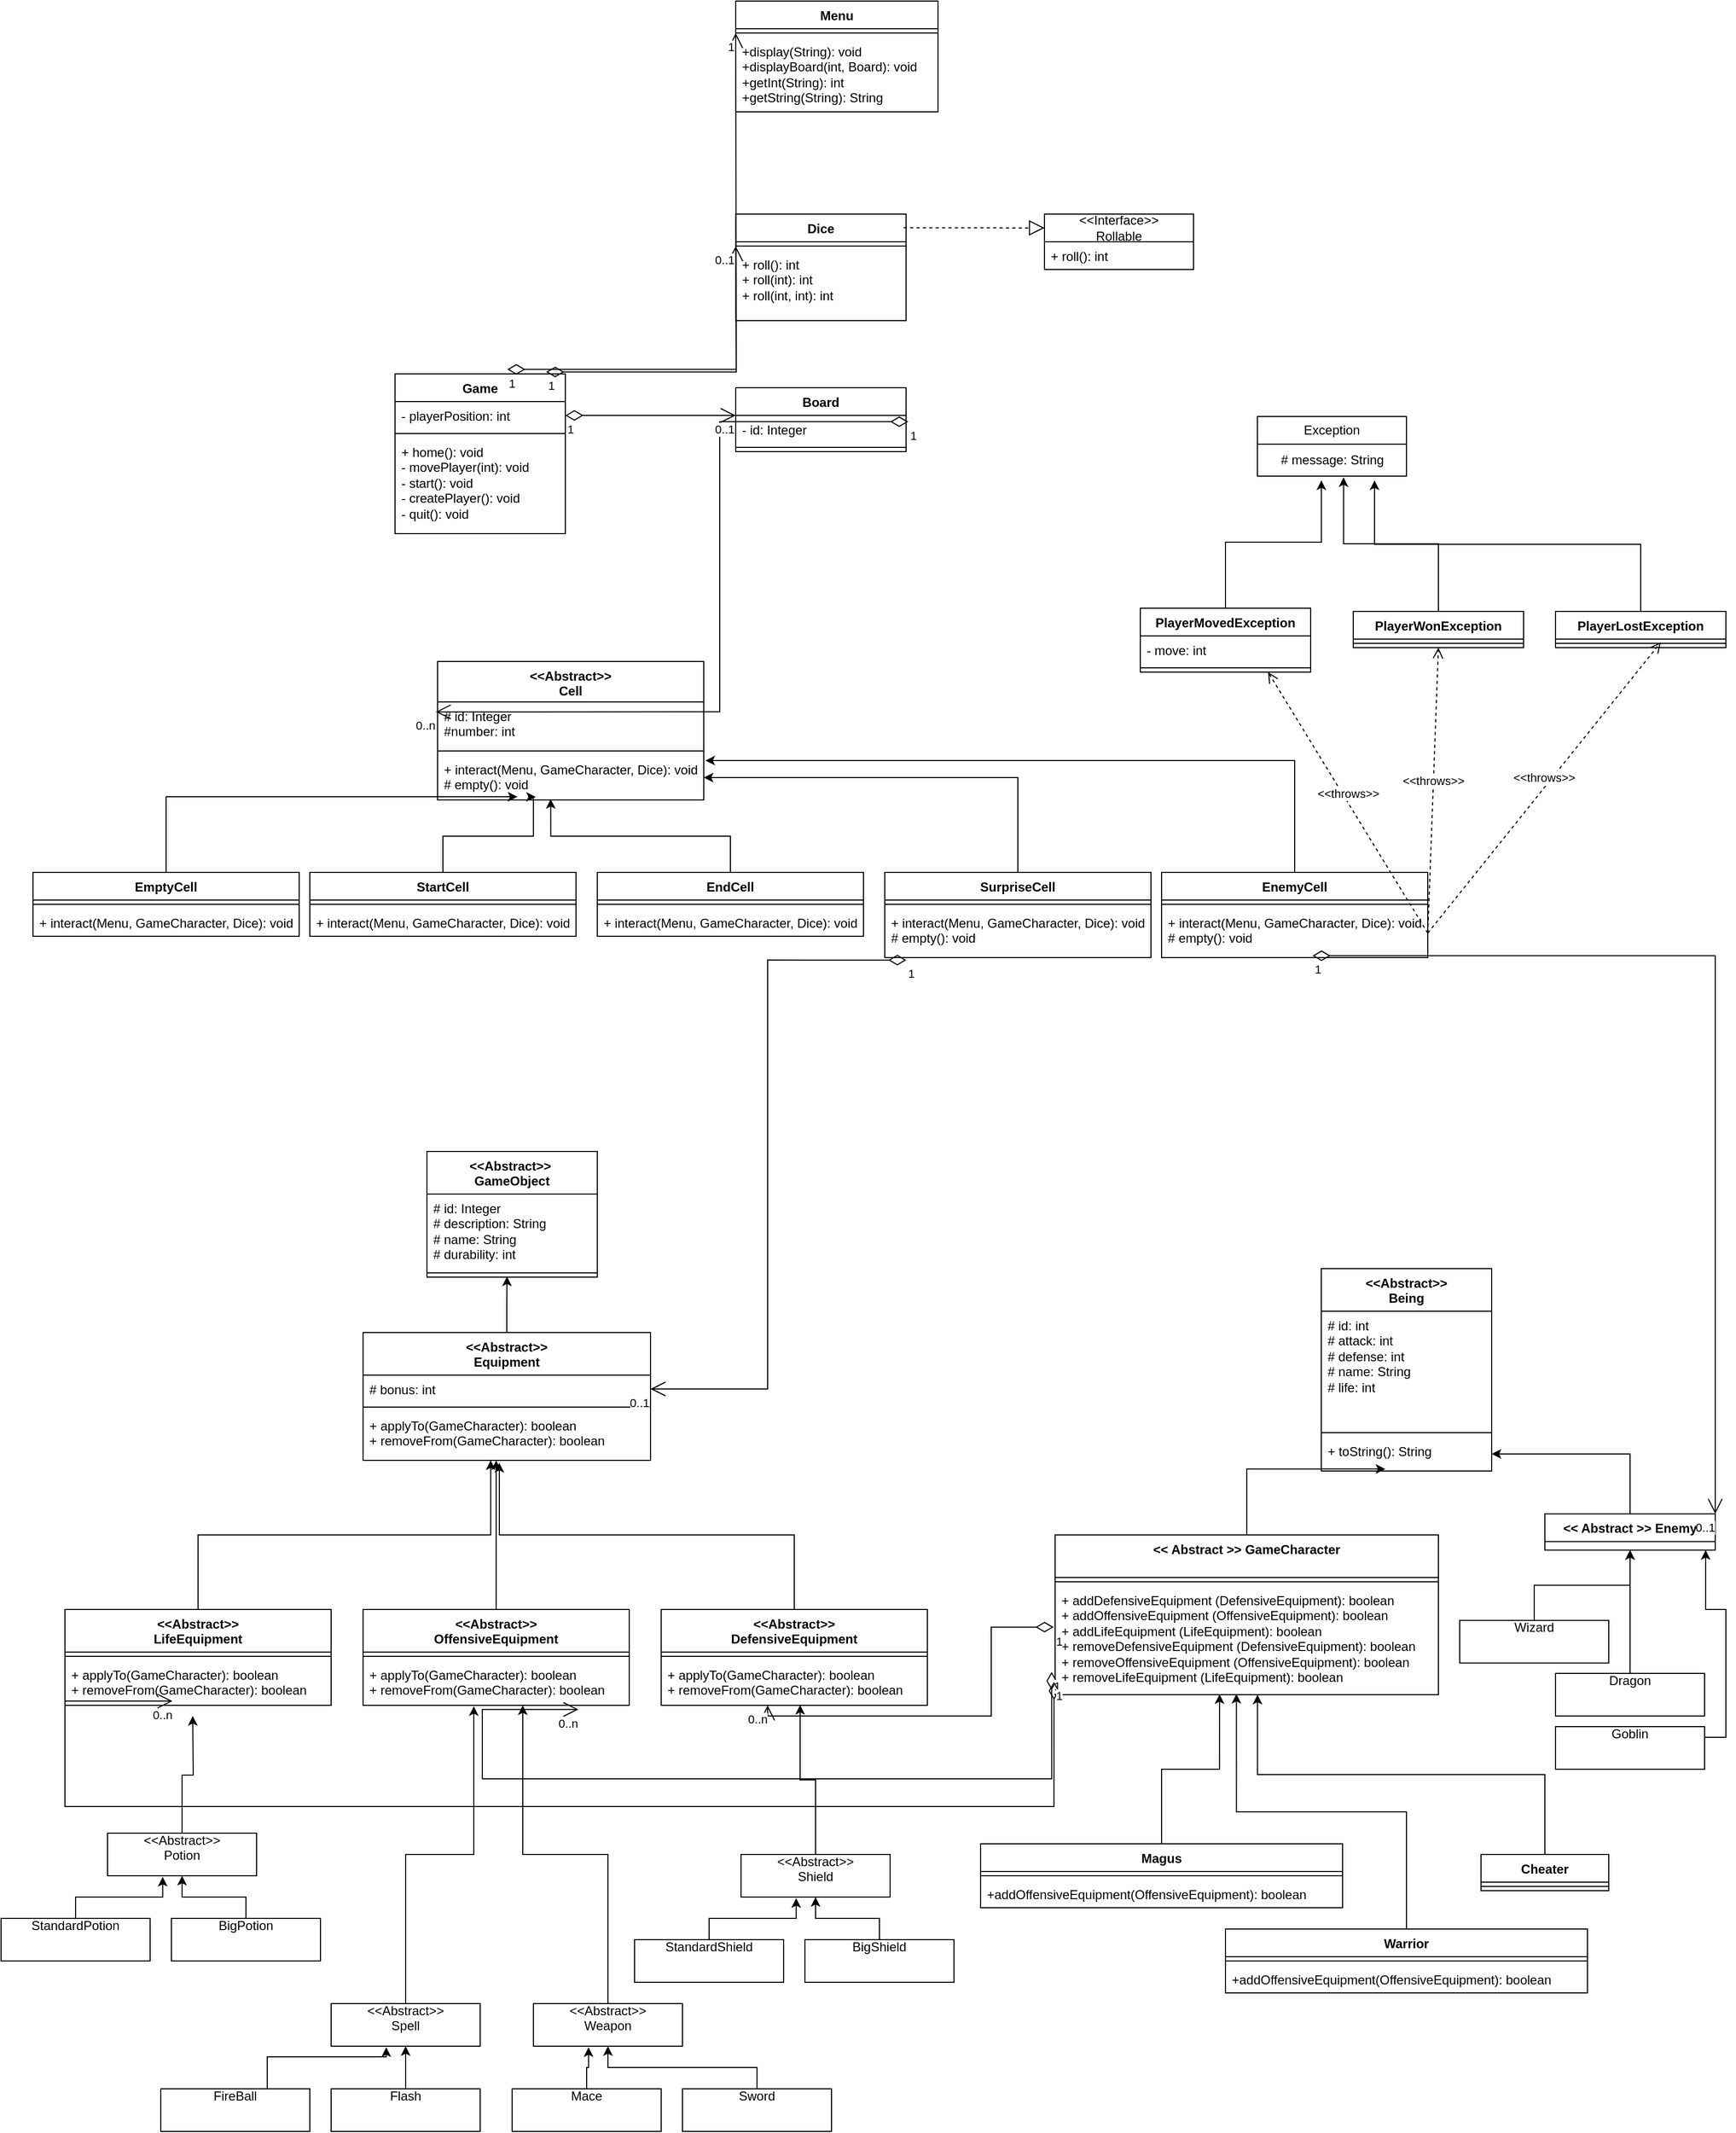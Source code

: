 <mxfile version="28.2.0">
  <diagram name="Page-1" id="b6IWe_2P1lZ419nU01rZ">
    <mxGraphModel dx="6531" dy="4817" grid="1" gridSize="10" guides="1" tooltips="1" connect="1" arrows="1" fold="1" page="1" pageScale="1" pageWidth="827" pageHeight="1169" math="0" shadow="0">
      <root>
        <mxCell id="0" />
        <mxCell id="1" parent="0" />
        <mxCell id="S-So5Fqsbiknx8v5Mm_L-1" value="&lt;div&gt;&amp;lt;&amp;lt;Abstract&amp;gt;&amp;gt;&lt;/div&gt;&lt;div&gt;Being&lt;/div&gt;" style="swimlane;fontStyle=1;align=center;verticalAlign=top;childLayout=stackLayout;horizontal=1;startSize=40;horizontalStack=0;resizeParent=1;resizeParentMax=0;resizeLast=0;collapsible=1;marginBottom=0;whiteSpace=wrap;html=1;" vertex="1" parent="1">
          <mxGeometry x="430" y="50" width="160" height="190" as="geometry" />
        </mxCell>
        <mxCell id="S-So5Fqsbiknx8v5Mm_L-2" value="&lt;div&gt;# id: int&lt;/div&gt;&lt;div&gt;# attack: int&lt;/div&gt;&lt;div&gt;# defense: int&lt;/div&gt;&lt;div&gt;# name: String&lt;/div&gt;&lt;div&gt;# life: int&lt;/div&gt;" style="text;strokeColor=none;fillColor=none;align=left;verticalAlign=top;spacingLeft=4;spacingRight=4;overflow=hidden;rotatable=0;points=[[0,0.5],[1,0.5]];portConstraint=eastwest;whiteSpace=wrap;html=1;" vertex="1" parent="S-So5Fqsbiknx8v5Mm_L-1">
          <mxGeometry y="40" width="160" height="110" as="geometry" />
        </mxCell>
        <mxCell id="S-So5Fqsbiknx8v5Mm_L-6" value="" style="line;strokeWidth=1;fillColor=none;align=left;verticalAlign=middle;spacingTop=-1;spacingLeft=3;spacingRight=3;rotatable=0;labelPosition=right;points=[];portConstraint=eastwest;strokeColor=inherit;" vertex="1" parent="S-So5Fqsbiknx8v5Mm_L-1">
          <mxGeometry y="150" width="160" height="8" as="geometry" />
        </mxCell>
        <mxCell id="S-So5Fqsbiknx8v5Mm_L-3" value="" style="line;strokeWidth=1;fillColor=none;align=left;verticalAlign=middle;spacingTop=-1;spacingLeft=3;spacingRight=3;rotatable=0;labelPosition=right;points=[];portConstraint=eastwest;strokeColor=inherit;" vertex="1" parent="S-So5Fqsbiknx8v5Mm_L-1">
          <mxGeometry y="158" width="160" as="geometry" />
        </mxCell>
        <mxCell id="S-So5Fqsbiknx8v5Mm_L-4" value="+ toString(): String" style="text;strokeColor=none;fillColor=none;align=left;verticalAlign=top;spacingLeft=4;spacingRight=4;overflow=hidden;rotatable=0;points=[[0,0.5],[1,0.5]];portConstraint=eastwest;whiteSpace=wrap;html=1;" vertex="1" parent="S-So5Fqsbiknx8v5Mm_L-1">
          <mxGeometry y="158" width="160" height="32" as="geometry" />
        </mxCell>
        <mxCell id="S-So5Fqsbiknx8v5Mm_L-43" style="edgeStyle=orthogonalEdgeStyle;rounded=0;orthogonalLoop=1;jettySize=auto;html=1;" edge="1" parent="1" source="S-So5Fqsbiknx8v5Mm_L-11" target="S-So5Fqsbiknx8v5Mm_L-4">
          <mxGeometry relative="1" as="geometry">
            <mxPoint x="270" y="220" as="targetPoint" />
          </mxGeometry>
        </mxCell>
        <mxCell id="S-So5Fqsbiknx8v5Mm_L-11" value="&amp;lt;&amp;lt; Abstract &amp;gt;&amp;gt; Enemy" style="swimlane;fontStyle=1;align=center;verticalAlign=top;childLayout=stackLayout;horizontal=1;startSize=26;horizontalStack=0;resizeParent=1;resizeParentMax=0;resizeLast=0;collapsible=1;marginBottom=0;whiteSpace=wrap;html=1;" vertex="1" parent="1">
          <mxGeometry x="640" y="280.29" width="160" height="34" as="geometry" />
        </mxCell>
        <mxCell id="S-So5Fqsbiknx8v5Mm_L-16" value="&amp;lt;&amp;lt; Abstract &amp;gt;&amp;gt; GameCharacter" style="swimlane;fontStyle=1;align=center;verticalAlign=top;childLayout=stackLayout;horizontal=1;startSize=40;horizontalStack=0;resizeParent=1;resizeParentMax=0;resizeLast=0;collapsible=1;marginBottom=0;whiteSpace=wrap;html=1;" vertex="1" parent="1">
          <mxGeometry x="180" y="300" width="360" height="150" as="geometry" />
        </mxCell>
        <mxCell id="S-So5Fqsbiknx8v5Mm_L-18" value="" style="line;strokeWidth=1;fillColor=none;align=left;verticalAlign=middle;spacingTop=-1;spacingLeft=3;spacingRight=3;rotatable=0;labelPosition=right;points=[];portConstraint=eastwest;strokeColor=inherit;" vertex="1" parent="S-So5Fqsbiknx8v5Mm_L-16">
          <mxGeometry y="40" width="360" height="8" as="geometry" />
        </mxCell>
        <mxCell id="S-So5Fqsbiknx8v5Mm_L-19" value="&lt;div&gt;+ addDefensiveEquipment (DefensiveEquipment): boolean&lt;/div&gt;&lt;div&gt;+ addOffensiveEquipment (OffensiveEquipment): boolean&lt;/div&gt;&lt;div&gt;+ addLifeEquipment (LifeEquipment): boolean&lt;/div&gt;&lt;div&gt;+ removeDefensiveEquipment (DefensiveEquipment): boolean&lt;/div&gt;&lt;div&gt;+&amp;nbsp;removeOffensiveEquipment (OffensiveEquipment): boolean&lt;/div&gt;&lt;div&gt;+&amp;nbsp;removeLifeEquipment (LifeEquipment): boolean&lt;/div&gt;" style="text;strokeColor=none;fillColor=none;align=left;verticalAlign=top;spacingLeft=4;spacingRight=4;overflow=hidden;rotatable=0;points=[[0,0.5],[1,0.5]];portConstraint=eastwest;whiteSpace=wrap;html=1;" vertex="1" parent="S-So5Fqsbiknx8v5Mm_L-16">
          <mxGeometry y="48" width="360" height="102" as="geometry" />
        </mxCell>
        <mxCell id="S-So5Fqsbiknx8v5Mm_L-24" value="Warrior" style="swimlane;fontStyle=1;align=center;verticalAlign=top;childLayout=stackLayout;horizontal=1;startSize=26;horizontalStack=0;resizeParent=1;resizeParentMax=0;resizeLast=0;collapsible=1;marginBottom=0;whiteSpace=wrap;html=1;" vertex="1" parent="1">
          <mxGeometry x="340" y="670" width="340" height="60" as="geometry" />
        </mxCell>
        <mxCell id="S-So5Fqsbiknx8v5Mm_L-26" value="" style="line;strokeWidth=1;fillColor=none;align=left;verticalAlign=middle;spacingTop=-1;spacingLeft=3;spacingRight=3;rotatable=0;labelPosition=right;points=[];portConstraint=eastwest;strokeColor=inherit;" vertex="1" parent="S-So5Fqsbiknx8v5Mm_L-24">
          <mxGeometry y="26" width="340" height="8" as="geometry" />
        </mxCell>
        <mxCell id="S-So5Fqsbiknx8v5Mm_L-27" value="+addOffensiveEquipment(OffensiveEquipment): boolean" style="text;strokeColor=none;fillColor=none;align=left;verticalAlign=top;spacingLeft=4;spacingRight=4;overflow=hidden;rotatable=0;points=[[0,0.5],[1,0.5]];portConstraint=eastwest;whiteSpace=wrap;html=1;" vertex="1" parent="S-So5Fqsbiknx8v5Mm_L-24">
          <mxGeometry y="34" width="340" height="26" as="geometry" />
        </mxCell>
        <mxCell id="S-So5Fqsbiknx8v5Mm_L-28" value="Magus" style="swimlane;fontStyle=1;align=center;verticalAlign=top;childLayout=stackLayout;horizontal=1;startSize=26;horizontalStack=0;resizeParent=1;resizeParentMax=0;resizeLast=0;collapsible=1;marginBottom=0;whiteSpace=wrap;html=1;" vertex="1" parent="1">
          <mxGeometry x="110" y="590" width="340" height="60" as="geometry" />
        </mxCell>
        <mxCell id="S-So5Fqsbiknx8v5Mm_L-29" value="" style="line;strokeWidth=1;fillColor=none;align=left;verticalAlign=middle;spacingTop=-1;spacingLeft=3;spacingRight=3;rotatable=0;labelPosition=right;points=[];portConstraint=eastwest;strokeColor=inherit;" vertex="1" parent="S-So5Fqsbiknx8v5Mm_L-28">
          <mxGeometry y="26" width="340" height="8" as="geometry" />
        </mxCell>
        <mxCell id="S-So5Fqsbiknx8v5Mm_L-30" value="+addOffensiveEquipment(OffensiveEquipment): boolean" style="text;strokeColor=none;fillColor=none;align=left;verticalAlign=top;spacingLeft=4;spacingRight=4;overflow=hidden;rotatable=0;points=[[0,0.5],[1,0.5]];portConstraint=eastwest;whiteSpace=wrap;html=1;" vertex="1" parent="S-So5Fqsbiknx8v5Mm_L-28">
          <mxGeometry y="34" width="340" height="26" as="geometry" />
        </mxCell>
        <mxCell id="S-So5Fqsbiknx8v5Mm_L-31" value="Cheater" style="swimlane;fontStyle=1;align=center;verticalAlign=top;childLayout=stackLayout;horizontal=1;startSize=26;horizontalStack=0;resizeParent=1;resizeParentMax=0;resizeLast=0;collapsible=1;marginBottom=0;whiteSpace=wrap;html=1;" vertex="1" parent="1">
          <mxGeometry x="580" y="600" width="120" height="34" as="geometry" />
        </mxCell>
        <mxCell id="S-So5Fqsbiknx8v5Mm_L-32" value="" style="line;strokeWidth=1;fillColor=none;align=left;verticalAlign=middle;spacingTop=-1;spacingLeft=3;spacingRight=3;rotatable=0;labelPosition=right;points=[];portConstraint=eastwest;strokeColor=inherit;" vertex="1" parent="S-So5Fqsbiknx8v5Mm_L-31">
          <mxGeometry y="26" width="120" height="8" as="geometry" />
        </mxCell>
        <mxCell id="S-So5Fqsbiknx8v5Mm_L-39" style="edgeStyle=orthogonalEdgeStyle;rounded=0;orthogonalLoop=1;jettySize=auto;html=1;entryX=0.473;entryY=0.993;entryDx=0;entryDy=0;entryPerimeter=0;" edge="1" parent="1" source="S-So5Fqsbiknx8v5Mm_L-24" target="S-So5Fqsbiknx8v5Mm_L-19">
          <mxGeometry relative="1" as="geometry" />
        </mxCell>
        <mxCell id="S-So5Fqsbiknx8v5Mm_L-41" style="edgeStyle=orthogonalEdgeStyle;rounded=0;orthogonalLoop=1;jettySize=auto;html=1;entryX=0.528;entryY=1;entryDx=0;entryDy=0;entryPerimeter=0;" edge="1" parent="1" source="S-So5Fqsbiknx8v5Mm_L-31" target="S-So5Fqsbiknx8v5Mm_L-19">
          <mxGeometry relative="1" as="geometry" />
        </mxCell>
        <mxCell id="S-So5Fqsbiknx8v5Mm_L-42" style="edgeStyle=orthogonalEdgeStyle;rounded=0;orthogonalLoop=1;jettySize=auto;html=1;entryX=0.376;entryY=0.942;entryDx=0;entryDy=0;entryPerimeter=0;" edge="1" parent="1" source="S-So5Fqsbiknx8v5Mm_L-16" target="S-So5Fqsbiknx8v5Mm_L-4">
          <mxGeometry relative="1" as="geometry" />
        </mxCell>
        <mxCell id="S-So5Fqsbiknx8v5Mm_L-47" style="edgeStyle=orthogonalEdgeStyle;rounded=0;orthogonalLoop=1;jettySize=auto;html=1;entryX=0.429;entryY=0.996;entryDx=0;entryDy=0;entryPerimeter=0;" edge="1" parent="1" source="S-So5Fqsbiknx8v5Mm_L-28" target="S-So5Fqsbiknx8v5Mm_L-19">
          <mxGeometry relative="1" as="geometry" />
        </mxCell>
        <mxCell id="S-So5Fqsbiknx8v5Mm_L-52" value="&lt;div&gt;&amp;lt;&amp;lt;Abstract&amp;gt;&amp;gt;&lt;/div&gt;&lt;div&gt;DefensiveEquipment&lt;/div&gt;" style="swimlane;fontStyle=1;align=center;verticalAlign=top;childLayout=stackLayout;horizontal=1;startSize=40;horizontalStack=0;resizeParent=1;resizeParentMax=0;resizeLast=0;collapsible=1;marginBottom=0;whiteSpace=wrap;html=1;" vertex="1" parent="1">
          <mxGeometry x="-190" y="370" width="250" height="90" as="geometry" />
        </mxCell>
        <mxCell id="S-So5Fqsbiknx8v5Mm_L-54" value="" style="line;strokeWidth=1;fillColor=none;align=left;verticalAlign=middle;spacingTop=-1;spacingLeft=3;spacingRight=3;rotatable=0;labelPosition=right;points=[];portConstraint=eastwest;strokeColor=inherit;" vertex="1" parent="S-So5Fqsbiknx8v5Mm_L-52">
          <mxGeometry y="40" width="250" height="8" as="geometry" />
        </mxCell>
        <mxCell id="S-So5Fqsbiknx8v5Mm_L-55" value="&lt;div&gt;+ applyTo(GameCharacter): boolean&lt;/div&gt;&lt;div&gt;+ removeFrom(GameCharacter): boolean&lt;/div&gt;" style="text;strokeColor=none;fillColor=none;align=left;verticalAlign=top;spacingLeft=4;spacingRight=4;overflow=hidden;rotatable=0;points=[[0,0.5],[1,0.5]];portConstraint=eastwest;whiteSpace=wrap;html=1;" vertex="1" parent="S-So5Fqsbiknx8v5Mm_L-52">
          <mxGeometry y="48" width="250" height="42" as="geometry" />
        </mxCell>
        <mxCell id="S-So5Fqsbiknx8v5Mm_L-57" value="&lt;div&gt;&amp;lt;&amp;lt;Abstract&amp;gt;&amp;gt;&lt;/div&gt;&lt;div&gt;OffensiveEquipment&lt;/div&gt;" style="swimlane;fontStyle=1;align=center;verticalAlign=top;childLayout=stackLayout;horizontal=1;startSize=40;horizontalStack=0;resizeParent=1;resizeParentMax=0;resizeLast=0;collapsible=1;marginBottom=0;whiteSpace=wrap;html=1;" vertex="1" parent="1">
          <mxGeometry x="-470" y="370" width="250" height="90" as="geometry" />
        </mxCell>
        <mxCell id="S-So5Fqsbiknx8v5Mm_L-58" value="" style="line;strokeWidth=1;fillColor=none;align=left;verticalAlign=middle;spacingTop=-1;spacingLeft=3;spacingRight=3;rotatable=0;labelPosition=right;points=[];portConstraint=eastwest;strokeColor=inherit;" vertex="1" parent="S-So5Fqsbiknx8v5Mm_L-57">
          <mxGeometry y="40" width="250" height="8" as="geometry" />
        </mxCell>
        <mxCell id="S-So5Fqsbiknx8v5Mm_L-59" value="&lt;div&gt;+ applyTo(GameCharacter): boolean&lt;/div&gt;&lt;div&gt;+ removeFrom(GameCharacter): boolean&lt;/div&gt;" style="text;strokeColor=none;fillColor=none;align=left;verticalAlign=top;spacingLeft=4;spacingRight=4;overflow=hidden;rotatable=0;points=[[0,0.5],[1,0.5]];portConstraint=eastwest;whiteSpace=wrap;html=1;" vertex="1" parent="S-So5Fqsbiknx8v5Mm_L-57">
          <mxGeometry y="48" width="250" height="42" as="geometry" />
        </mxCell>
        <mxCell id="S-So5Fqsbiknx8v5Mm_L-60" value="&lt;div&gt;&amp;lt;&amp;lt;Abstract&amp;gt;&amp;gt;&lt;/div&gt;&lt;div&gt;LifeEquipment&lt;/div&gt;" style="swimlane;fontStyle=1;align=center;verticalAlign=top;childLayout=stackLayout;horizontal=1;startSize=40;horizontalStack=0;resizeParent=1;resizeParentMax=0;resizeLast=0;collapsible=1;marginBottom=0;whiteSpace=wrap;html=1;" vertex="1" parent="1">
          <mxGeometry x="-750" y="370" width="250" height="90" as="geometry" />
        </mxCell>
        <mxCell id="S-So5Fqsbiknx8v5Mm_L-61" value="" style="line;strokeWidth=1;fillColor=none;align=left;verticalAlign=middle;spacingTop=-1;spacingLeft=3;spacingRight=3;rotatable=0;labelPosition=right;points=[];portConstraint=eastwest;strokeColor=inherit;" vertex="1" parent="S-So5Fqsbiknx8v5Mm_L-60">
          <mxGeometry y="40" width="250" height="8" as="geometry" />
        </mxCell>
        <mxCell id="S-So5Fqsbiknx8v5Mm_L-62" value="&lt;div&gt;+ applyTo(GameCharacter): boolean&lt;/div&gt;&lt;div&gt;+ removeFrom(GameCharacter): boolean&lt;/div&gt;" style="text;strokeColor=none;fillColor=none;align=left;verticalAlign=top;spacingLeft=4;spacingRight=4;overflow=hidden;rotatable=0;points=[[0,0.5],[1,0.5]];portConstraint=eastwest;whiteSpace=wrap;html=1;" vertex="1" parent="S-So5Fqsbiknx8v5Mm_L-60">
          <mxGeometry y="48" width="250" height="42" as="geometry" />
        </mxCell>
        <mxCell id="S-So5Fqsbiknx8v5Mm_L-69" value="" style="endArrow=open;html=1;endSize=12;startArrow=diamondThin;startSize=14;startFill=0;edgeStyle=orthogonalEdgeStyle;rounded=0;entryX=0.4;entryY=1;entryDx=0;entryDy=0;entryPerimeter=0;exitX=-0.004;exitY=0.378;exitDx=0;exitDy=0;exitPerimeter=0;" edge="1" parent="1" source="S-So5Fqsbiknx8v5Mm_L-19" target="S-So5Fqsbiknx8v5Mm_L-55">
          <mxGeometry x="-0.875" y="-40" relative="1" as="geometry">
            <mxPoint x="-40" y="580" as="sourcePoint" />
            <mxPoint x="120" y="500" as="targetPoint" />
            <mxPoint as="offset" />
          </mxGeometry>
        </mxCell>
        <mxCell id="S-So5Fqsbiknx8v5Mm_L-70" value="&lt;div&gt;1&lt;/div&gt;" style="edgeLabel;resizable=0;html=1;align=left;verticalAlign=top;" connectable="0" vertex="1" parent="S-So5Fqsbiknx8v5Mm_L-69">
          <mxGeometry x="-1" relative="1" as="geometry" />
        </mxCell>
        <mxCell id="S-So5Fqsbiknx8v5Mm_L-71" value="0..n" style="edgeLabel;resizable=0;html=1;align=right;verticalAlign=top;" connectable="0" vertex="1" parent="S-So5Fqsbiknx8v5Mm_L-69">
          <mxGeometry x="1" relative="1" as="geometry" />
        </mxCell>
        <mxCell id="S-So5Fqsbiknx8v5Mm_L-72" value="" style="endArrow=open;html=1;endSize=12;startArrow=diamondThin;startSize=14;startFill=0;edgeStyle=orthogonalEdgeStyle;rounded=0;entryX=0.809;entryY=1.092;entryDx=0;entryDy=0;entryPerimeter=0;exitX=-0.009;exitY=0.791;exitDx=0;exitDy=0;exitPerimeter=0;" edge="1" parent="1" source="S-So5Fqsbiknx8v5Mm_L-19" target="S-So5Fqsbiknx8v5Mm_L-59">
          <mxGeometry x="-0.875" y="-40" relative="1" as="geometry">
            <mxPoint x="39" y="556.94" as="sourcePoint" />
            <mxPoint x="-270" y="559.94" as="targetPoint" />
            <mxPoint as="offset" />
            <Array as="points">
              <mxPoint x="-358" y="529" />
            </Array>
          </mxGeometry>
        </mxCell>
        <mxCell id="S-So5Fqsbiknx8v5Mm_L-73" value="&lt;div&gt;1&lt;/div&gt;" style="edgeLabel;resizable=0;html=1;align=left;verticalAlign=top;" connectable="0" vertex="1" parent="S-So5Fqsbiknx8v5Mm_L-72">
          <mxGeometry x="-1" relative="1" as="geometry" />
        </mxCell>
        <mxCell id="S-So5Fqsbiknx8v5Mm_L-74" value="0..n" style="edgeLabel;resizable=0;html=1;align=right;verticalAlign=top;" connectable="0" vertex="1" parent="S-So5Fqsbiknx8v5Mm_L-72">
          <mxGeometry x="1" relative="1" as="geometry" />
        </mxCell>
        <mxCell id="S-So5Fqsbiknx8v5Mm_L-75" value="" style="endArrow=open;html=1;endSize=12;startArrow=diamondThin;startSize=14;startFill=0;edgeStyle=orthogonalEdgeStyle;rounded=0;entryX=0.404;entryY=0.905;entryDx=0;entryDy=0;entryPerimeter=0;exitX=-0.003;exitY=0.882;exitDx=0;exitDy=0;exitPerimeter=0;" edge="1" parent="1" source="S-So5Fqsbiknx8v5Mm_L-19" target="S-So5Fqsbiknx8v5Mm_L-62">
          <mxGeometry x="-0.875" y="-40" relative="1" as="geometry">
            <mxPoint x="-265" y="555" as="sourcePoint" />
            <mxPoint x="-750" y="520" as="targetPoint" />
            <mxPoint as="offset" />
            <Array as="points">
              <mxPoint x="129" y="555" />
              <mxPoint x="-750" y="555" />
              <mxPoint x="-750" y="486" />
            </Array>
          </mxGeometry>
        </mxCell>
        <mxCell id="S-So5Fqsbiknx8v5Mm_L-76" value="&lt;div&gt;1&lt;/div&gt;" style="edgeLabel;resizable=0;html=1;align=left;verticalAlign=top;" connectable="0" vertex="1" parent="S-So5Fqsbiknx8v5Mm_L-75">
          <mxGeometry x="-1" relative="1" as="geometry" />
        </mxCell>
        <mxCell id="S-So5Fqsbiknx8v5Mm_L-77" value="0..n" style="edgeLabel;resizable=0;html=1;align=right;verticalAlign=top;" connectable="0" vertex="1" parent="S-So5Fqsbiknx8v5Mm_L-75">
          <mxGeometry x="1" relative="1" as="geometry" />
        </mxCell>
        <mxCell id="S-So5Fqsbiknx8v5Mm_L-93" style="edgeStyle=orthogonalEdgeStyle;rounded=0;orthogonalLoop=1;jettySize=auto;html=1;entryX=0.47;entryY=0.925;entryDx=0;entryDy=0;entryPerimeter=0;" edge="1" parent="1" source="S-So5Fqsbiknx8v5Mm_L-82" target="S-So5Fqsbiknx8v5Mm_L-91">
          <mxGeometry relative="1" as="geometry">
            <mxPoint x="-335" y="60" as="targetPoint" />
          </mxGeometry>
        </mxCell>
        <mxCell id="S-So5Fqsbiknx8v5Mm_L-82" value="&lt;div&gt;&amp;lt;&amp;lt;Abstract&amp;gt;&amp;gt;&lt;/div&gt;&lt;div&gt;Equipment&lt;/div&gt;" style="swimlane;fontStyle=1;align=center;verticalAlign=top;childLayout=stackLayout;horizontal=1;startSize=40;horizontalStack=0;resizeParent=1;resizeParentMax=0;resizeLast=0;collapsible=1;marginBottom=0;whiteSpace=wrap;html=1;" vertex="1" parent="1">
          <mxGeometry x="-470" y="110" width="270" height="120" as="geometry" />
        </mxCell>
        <mxCell id="S-So5Fqsbiknx8v5Mm_L-83" value="# bonus: int" style="text;strokeColor=none;fillColor=none;align=left;verticalAlign=top;spacingLeft=4;spacingRight=4;overflow=hidden;rotatable=0;points=[[0,0.5],[1,0.5]];portConstraint=eastwest;whiteSpace=wrap;html=1;" vertex="1" parent="S-So5Fqsbiknx8v5Mm_L-82">
          <mxGeometry y="40" width="270" height="26" as="geometry" />
        </mxCell>
        <mxCell id="S-So5Fqsbiknx8v5Mm_L-84" value="" style="line;strokeWidth=1;fillColor=none;align=left;verticalAlign=middle;spacingTop=-1;spacingLeft=3;spacingRight=3;rotatable=0;labelPosition=right;points=[];portConstraint=eastwest;strokeColor=inherit;" vertex="1" parent="S-So5Fqsbiknx8v5Mm_L-82">
          <mxGeometry y="66" width="270" height="8" as="geometry" />
        </mxCell>
        <mxCell id="S-So5Fqsbiknx8v5Mm_L-85" value="&lt;div&gt;+ applyTo(GameCharacter): boolean&lt;/div&gt;&lt;div&gt;+ removeFrom(GameCharacter): boolean&lt;/div&gt;" style="text;strokeColor=none;fillColor=none;align=left;verticalAlign=top;spacingLeft=4;spacingRight=4;overflow=hidden;rotatable=0;points=[[0,0.5],[1,0.5]];portConstraint=eastwest;whiteSpace=wrap;html=1;" vertex="1" parent="S-So5Fqsbiknx8v5Mm_L-82">
          <mxGeometry y="74" width="270" height="46" as="geometry" />
        </mxCell>
        <mxCell id="S-So5Fqsbiknx8v5Mm_L-86" style="edgeStyle=orthogonalEdgeStyle;rounded=0;orthogonalLoop=1;jettySize=auto;html=1;entryX=0.463;entryY=1;entryDx=0;entryDy=0;entryPerimeter=0;" edge="1" parent="1" source="S-So5Fqsbiknx8v5Mm_L-57" target="S-So5Fqsbiknx8v5Mm_L-85">
          <mxGeometry relative="1" as="geometry" />
        </mxCell>
        <mxCell id="S-So5Fqsbiknx8v5Mm_L-87" style="edgeStyle=orthogonalEdgeStyle;rounded=0;orthogonalLoop=1;jettySize=auto;html=1;entryX=0.474;entryY=1.052;entryDx=0;entryDy=0;entryPerimeter=0;" edge="1" parent="1" source="S-So5Fqsbiknx8v5Mm_L-52" target="S-So5Fqsbiknx8v5Mm_L-85">
          <mxGeometry relative="1" as="geometry">
            <Array as="points">
              <mxPoint x="-65" y="300" />
              <mxPoint x="-342" y="300" />
            </Array>
          </mxGeometry>
        </mxCell>
        <mxCell id="S-So5Fqsbiknx8v5Mm_L-88" style="edgeStyle=orthogonalEdgeStyle;rounded=0;orthogonalLoop=1;jettySize=auto;html=1;entryX=0.444;entryY=1;entryDx=0;entryDy=0;entryPerimeter=0;" edge="1" parent="1" source="S-So5Fqsbiknx8v5Mm_L-60" target="S-So5Fqsbiknx8v5Mm_L-85">
          <mxGeometry relative="1" as="geometry" />
        </mxCell>
        <mxCell id="S-So5Fqsbiknx8v5Mm_L-89" value="&lt;div&gt;&amp;lt;&amp;lt;Abstract&amp;gt;&amp;gt;&amp;nbsp;&lt;/div&gt;&lt;div&gt;GameObject&lt;/div&gt;" style="swimlane;fontStyle=1;align=center;verticalAlign=top;childLayout=stackLayout;horizontal=1;startSize=40;horizontalStack=0;resizeParent=1;resizeParentMax=0;resizeLast=0;collapsible=1;marginBottom=0;whiteSpace=wrap;html=1;" vertex="1" parent="1">
          <mxGeometry x="-410" y="-60" width="160" height="118" as="geometry" />
        </mxCell>
        <mxCell id="S-So5Fqsbiknx8v5Mm_L-90" value="&lt;div&gt;# id: Integer&lt;/div&gt;&lt;div&gt;# description: String&lt;/div&gt;&lt;div&gt;# name: String&lt;/div&gt;&lt;div&gt;# durability: int&lt;/div&gt;" style="text;strokeColor=none;fillColor=none;align=left;verticalAlign=top;spacingLeft=4;spacingRight=4;overflow=hidden;rotatable=0;points=[[0,0.5],[1,0.5]];portConstraint=eastwest;whiteSpace=wrap;html=1;" vertex="1" parent="S-So5Fqsbiknx8v5Mm_L-89">
          <mxGeometry y="40" width="160" height="70" as="geometry" />
        </mxCell>
        <mxCell id="S-So5Fqsbiknx8v5Mm_L-91" value="" style="line;strokeWidth=1;fillColor=none;align=left;verticalAlign=middle;spacingTop=-1;spacingLeft=3;spacingRight=3;rotatable=0;labelPosition=right;points=[];portConstraint=eastwest;strokeColor=inherit;" vertex="1" parent="S-So5Fqsbiknx8v5Mm_L-89">
          <mxGeometry y="110" width="160" height="8" as="geometry" />
        </mxCell>
        <mxCell id="S-So5Fqsbiknx8v5Mm_L-94" value="&lt;div align=&quot;center&quot;&gt;&amp;lt;&amp;lt;Abstract&amp;gt;&amp;gt;&lt;/div&gt;&lt;div align=&quot;center&quot;&gt;Shield&lt;/div&gt;" style="verticalAlign=top;align=center;overflow=fill;html=1;whiteSpace=wrap;" vertex="1" parent="1">
          <mxGeometry x="-115" y="600" width="140" height="40" as="geometry" />
        </mxCell>
        <mxCell id="S-So5Fqsbiknx8v5Mm_L-95" style="edgeStyle=orthogonalEdgeStyle;rounded=0;orthogonalLoop=1;jettySize=auto;html=1;entryX=0.522;entryY=0.99;entryDx=0;entryDy=0;entryPerimeter=0;" edge="1" parent="1" source="S-So5Fqsbiknx8v5Mm_L-94" target="S-So5Fqsbiknx8v5Mm_L-55">
          <mxGeometry relative="1" as="geometry" />
        </mxCell>
        <mxCell id="S-So5Fqsbiknx8v5Mm_L-96" value="&lt;div align=&quot;center&quot;&gt;StandardShield&lt;/div&gt;" style="verticalAlign=top;align=center;overflow=fill;html=1;whiteSpace=wrap;" vertex="1" parent="1">
          <mxGeometry x="-215" y="680" width="140" height="40" as="geometry" />
        </mxCell>
        <mxCell id="S-So5Fqsbiknx8v5Mm_L-99" style="edgeStyle=orthogonalEdgeStyle;rounded=0;orthogonalLoop=1;jettySize=auto;html=1;entryX=0.5;entryY=1;entryDx=0;entryDy=0;" edge="1" parent="1" source="S-So5Fqsbiknx8v5Mm_L-97" target="S-So5Fqsbiknx8v5Mm_L-94">
          <mxGeometry relative="1" as="geometry" />
        </mxCell>
        <mxCell id="S-So5Fqsbiknx8v5Mm_L-97" value="&lt;div align=&quot;center&quot;&gt;BigShield&lt;/div&gt;" style="verticalAlign=top;align=center;overflow=fill;html=1;whiteSpace=wrap;" vertex="1" parent="1">
          <mxGeometry x="-55" y="680" width="140" height="40" as="geometry" />
        </mxCell>
        <mxCell id="S-So5Fqsbiknx8v5Mm_L-98" style="edgeStyle=orthogonalEdgeStyle;rounded=0;orthogonalLoop=1;jettySize=auto;html=1;entryX=0.37;entryY=1.025;entryDx=0;entryDy=0;entryPerimeter=0;" edge="1" parent="1" source="S-So5Fqsbiknx8v5Mm_L-96" target="S-So5Fqsbiknx8v5Mm_L-94">
          <mxGeometry relative="1" as="geometry" />
        </mxCell>
        <mxCell id="S-So5Fqsbiknx8v5Mm_L-105" style="edgeStyle=orthogonalEdgeStyle;rounded=0;orthogonalLoop=1;jettySize=auto;html=1;" edge="1" parent="1" source="S-So5Fqsbiknx8v5Mm_L-100">
          <mxGeometry relative="1" as="geometry">
            <mxPoint x="-630" y="470" as="targetPoint" />
          </mxGeometry>
        </mxCell>
        <mxCell id="S-So5Fqsbiknx8v5Mm_L-100" value="&lt;div align=&quot;center&quot;&gt;&amp;lt;&amp;lt;Abstract&amp;gt;&amp;gt;&lt;/div&gt;&lt;div align=&quot;center&quot;&gt;Potion&lt;/div&gt;" style="verticalAlign=top;align=center;overflow=fill;html=1;whiteSpace=wrap;" vertex="1" parent="1">
          <mxGeometry x="-710" y="580" width="140" height="40" as="geometry" />
        </mxCell>
        <mxCell id="S-So5Fqsbiknx8v5Mm_L-101" value="&lt;div align=&quot;center&quot;&gt;StandardPotion&lt;/div&gt;" style="verticalAlign=top;align=center;overflow=fill;html=1;whiteSpace=wrap;" vertex="1" parent="1">
          <mxGeometry x="-810" y="660" width="140" height="40" as="geometry" />
        </mxCell>
        <mxCell id="S-So5Fqsbiknx8v5Mm_L-102" style="edgeStyle=orthogonalEdgeStyle;rounded=0;orthogonalLoop=1;jettySize=auto;html=1;entryX=0.5;entryY=1;entryDx=0;entryDy=0;" edge="1" parent="1" source="S-So5Fqsbiknx8v5Mm_L-103" target="S-So5Fqsbiknx8v5Mm_L-100">
          <mxGeometry relative="1" as="geometry" />
        </mxCell>
        <mxCell id="S-So5Fqsbiknx8v5Mm_L-103" value="&lt;div align=&quot;center&quot;&gt;BigPotion&lt;/div&gt;" style="verticalAlign=top;align=center;overflow=fill;html=1;whiteSpace=wrap;" vertex="1" parent="1">
          <mxGeometry x="-650" y="660" width="140" height="40" as="geometry" />
        </mxCell>
        <mxCell id="S-So5Fqsbiknx8v5Mm_L-104" style="edgeStyle=orthogonalEdgeStyle;rounded=0;orthogonalLoop=1;jettySize=auto;html=1;entryX=0.37;entryY=1.025;entryDx=0;entryDy=0;entryPerimeter=0;" edge="1" parent="1" source="S-So5Fqsbiknx8v5Mm_L-101" target="S-So5Fqsbiknx8v5Mm_L-100">
          <mxGeometry relative="1" as="geometry" />
        </mxCell>
        <mxCell id="S-So5Fqsbiknx8v5Mm_L-112" style="edgeStyle=orthogonalEdgeStyle;rounded=0;orthogonalLoop=1;jettySize=auto;html=1;entryX=0.416;entryY=1.02;entryDx=0;entryDy=0;entryPerimeter=0;" edge="1" parent="1" source="S-So5Fqsbiknx8v5Mm_L-107" target="S-So5Fqsbiknx8v5Mm_L-59">
          <mxGeometry relative="1" as="geometry">
            <mxPoint x="-370" y="470" as="targetPoint" />
          </mxGeometry>
        </mxCell>
        <mxCell id="S-So5Fqsbiknx8v5Mm_L-107" value="&lt;div align=&quot;center&quot;&gt;&amp;lt;&amp;lt;Abstract&amp;gt;&amp;gt;&lt;/div&gt;&lt;div align=&quot;center&quot;&gt;Spell&lt;/div&gt;" style="verticalAlign=top;align=center;overflow=fill;html=1;whiteSpace=wrap;" vertex="1" parent="1">
          <mxGeometry x="-500" y="740" width="140" height="40" as="geometry" />
        </mxCell>
        <mxCell id="S-So5Fqsbiknx8v5Mm_L-108" value="FireBall" style="verticalAlign=top;align=center;overflow=fill;html=1;whiteSpace=wrap;" vertex="1" parent="1">
          <mxGeometry x="-660" y="820" width="140" height="40" as="geometry" />
        </mxCell>
        <mxCell id="S-So5Fqsbiknx8v5Mm_L-109" style="edgeStyle=orthogonalEdgeStyle;rounded=0;orthogonalLoop=1;jettySize=auto;html=1;entryX=0.5;entryY=1;entryDx=0;entryDy=0;" edge="1" parent="1" source="S-So5Fqsbiknx8v5Mm_L-110" target="S-So5Fqsbiknx8v5Mm_L-107">
          <mxGeometry relative="1" as="geometry" />
        </mxCell>
        <mxCell id="S-So5Fqsbiknx8v5Mm_L-110" value="Flash" style="verticalAlign=top;align=center;overflow=fill;html=1;whiteSpace=wrap;" vertex="1" parent="1">
          <mxGeometry x="-500" y="820" width="140" height="40" as="geometry" />
        </mxCell>
        <mxCell id="S-So5Fqsbiknx8v5Mm_L-111" style="edgeStyle=orthogonalEdgeStyle;rounded=0;orthogonalLoop=1;jettySize=auto;html=1;entryX=0.37;entryY=1.025;entryDx=0;entryDy=0;entryPerimeter=0;" edge="1" parent="1" source="S-So5Fqsbiknx8v5Mm_L-108" target="S-So5Fqsbiknx8v5Mm_L-107">
          <mxGeometry relative="1" as="geometry">
            <Array as="points">
              <mxPoint x="-560" y="790" />
              <mxPoint x="-448" y="790" />
            </Array>
          </mxGeometry>
        </mxCell>
        <mxCell id="S-So5Fqsbiknx8v5Mm_L-113" value="&lt;div align=&quot;center&quot;&gt;&amp;lt;&amp;lt;Abstract&amp;gt;&amp;gt;&lt;/div&gt;&lt;div align=&quot;center&quot;&gt;Weapon&lt;/div&gt;" style="verticalAlign=top;align=center;overflow=fill;html=1;whiteSpace=wrap;" vertex="1" parent="1">
          <mxGeometry x="-310" y="740" width="140" height="40" as="geometry" />
        </mxCell>
        <mxCell id="S-So5Fqsbiknx8v5Mm_L-114" value="Mace" style="verticalAlign=top;align=center;overflow=fill;html=1;whiteSpace=wrap;" vertex="1" parent="1">
          <mxGeometry x="-330" y="820" width="140" height="40" as="geometry" />
        </mxCell>
        <mxCell id="S-So5Fqsbiknx8v5Mm_L-115" style="edgeStyle=orthogonalEdgeStyle;rounded=0;orthogonalLoop=1;jettySize=auto;html=1;entryX=0.5;entryY=1;entryDx=0;entryDy=0;" edge="1" parent="1" source="S-So5Fqsbiknx8v5Mm_L-116" target="S-So5Fqsbiknx8v5Mm_L-113">
          <mxGeometry relative="1" as="geometry" />
        </mxCell>
        <mxCell id="S-So5Fqsbiknx8v5Mm_L-116" value="Sword" style="verticalAlign=top;align=center;overflow=fill;html=1;whiteSpace=wrap;" vertex="1" parent="1">
          <mxGeometry x="-170" y="820" width="140" height="40" as="geometry" />
        </mxCell>
        <mxCell id="S-So5Fqsbiknx8v5Mm_L-117" style="edgeStyle=orthogonalEdgeStyle;rounded=0;orthogonalLoop=1;jettySize=auto;html=1;entryX=0.37;entryY=1.025;entryDx=0;entryDy=0;entryPerimeter=0;" edge="1" parent="1" source="S-So5Fqsbiknx8v5Mm_L-114" target="S-So5Fqsbiknx8v5Mm_L-113">
          <mxGeometry relative="1" as="geometry" />
        </mxCell>
        <mxCell id="S-So5Fqsbiknx8v5Mm_L-118" style="edgeStyle=orthogonalEdgeStyle;rounded=0;orthogonalLoop=1;jettySize=auto;html=1;entryX=0.6;entryY=1;entryDx=0;entryDy=0;entryPerimeter=0;" edge="1" parent="1" source="S-So5Fqsbiknx8v5Mm_L-113" target="S-So5Fqsbiknx8v5Mm_L-59">
          <mxGeometry relative="1" as="geometry" />
        </mxCell>
        <mxCell id="S-So5Fqsbiknx8v5Mm_L-125" style="edgeStyle=orthogonalEdgeStyle;rounded=0;orthogonalLoop=1;jettySize=auto;html=1;" edge="1" parent="1" source="S-So5Fqsbiknx8v5Mm_L-120" target="S-So5Fqsbiknx8v5Mm_L-11">
          <mxGeometry relative="1" as="geometry" />
        </mxCell>
        <mxCell id="S-So5Fqsbiknx8v5Mm_L-120" value="Wizard" style="verticalAlign=top;align=center;overflow=fill;html=1;whiteSpace=wrap;" vertex="1" parent="1">
          <mxGeometry x="560" y="380.28" width="140" height="40" as="geometry" />
        </mxCell>
        <mxCell id="S-So5Fqsbiknx8v5Mm_L-126" style="edgeStyle=orthogonalEdgeStyle;rounded=0;orthogonalLoop=1;jettySize=auto;html=1;" edge="1" parent="1" source="S-So5Fqsbiknx8v5Mm_L-121" target="S-So5Fqsbiknx8v5Mm_L-11">
          <mxGeometry relative="1" as="geometry" />
        </mxCell>
        <mxCell id="S-So5Fqsbiknx8v5Mm_L-121" value="Dragon" style="verticalAlign=top;align=center;overflow=fill;html=1;whiteSpace=wrap;" vertex="1" parent="1">
          <mxGeometry x="650" y="430" width="140" height="40" as="geometry" />
        </mxCell>
        <mxCell id="S-So5Fqsbiknx8v5Mm_L-127" style="edgeStyle=orthogonalEdgeStyle;rounded=0;orthogonalLoop=1;jettySize=auto;html=1;exitX=0.508;exitY=-0.004;exitDx=0;exitDy=0;exitPerimeter=0;" edge="1" parent="1" source="S-So5Fqsbiknx8v5Mm_L-122" target="S-So5Fqsbiknx8v5Mm_L-11">
          <mxGeometry relative="1" as="geometry">
            <mxPoint x="970.143" y="380.28" as="sourcePoint" />
            <Array as="points">
              <mxPoint x="721" y="490" />
              <mxPoint x="810" y="490" />
              <mxPoint x="810" y="370" />
              <mxPoint x="791" y="370" />
            </Array>
          </mxGeometry>
        </mxCell>
        <mxCell id="S-So5Fqsbiknx8v5Mm_L-122" value="Goblin" style="verticalAlign=top;align=center;overflow=fill;html=1;whiteSpace=wrap;" vertex="1" parent="1">
          <mxGeometry x="650" y="480" width="140" height="40" as="geometry" />
        </mxCell>
        <mxCell id="S-So5Fqsbiknx8v5Mm_L-128" value="Board" style="swimlane;fontStyle=1;align=center;verticalAlign=top;childLayout=stackLayout;horizontal=1;startSize=26;horizontalStack=0;resizeParent=1;resizeParentMax=0;resizeLast=0;collapsible=1;marginBottom=0;whiteSpace=wrap;html=1;" vertex="1" parent="1">
          <mxGeometry x="-120" y="-777" width="160" height="60" as="geometry" />
        </mxCell>
        <mxCell id="S-So5Fqsbiknx8v5Mm_L-129" value="&lt;div&gt;- id: Integer&lt;/div&gt;&lt;div&gt;&lt;br&gt;&lt;/div&gt;" style="text;strokeColor=none;fillColor=none;align=left;verticalAlign=top;spacingLeft=4;spacingRight=4;overflow=hidden;rotatable=0;points=[[0,0.5],[1,0.5]];portConstraint=eastwest;whiteSpace=wrap;html=1;" vertex="1" parent="S-So5Fqsbiknx8v5Mm_L-128">
          <mxGeometry y="26" width="160" height="26" as="geometry" />
        </mxCell>
        <mxCell id="S-So5Fqsbiknx8v5Mm_L-130" value="" style="line;strokeWidth=1;fillColor=none;align=left;verticalAlign=middle;spacingTop=-1;spacingLeft=3;spacingRight=3;rotatable=0;labelPosition=right;points=[];portConstraint=eastwest;strokeColor=inherit;" vertex="1" parent="S-So5Fqsbiknx8v5Mm_L-128">
          <mxGeometry y="52" width="160" height="8" as="geometry" />
        </mxCell>
        <mxCell id="S-So5Fqsbiknx8v5Mm_L-132" value="&lt;div&gt;&amp;lt;&amp;lt;Abstract&amp;gt;&amp;gt;&lt;/div&gt;&lt;div&gt;Cell&lt;/div&gt;" style="swimlane;fontStyle=1;align=center;verticalAlign=top;childLayout=stackLayout;horizontal=1;startSize=38;horizontalStack=0;resizeParent=1;resizeParentMax=0;resizeLast=0;collapsible=1;marginBottom=0;whiteSpace=wrap;html=1;" vertex="1" parent="1">
          <mxGeometry x="-400" y="-520" width="250" height="130" as="geometry" />
        </mxCell>
        <mxCell id="S-So5Fqsbiknx8v5Mm_L-133" value="&lt;div&gt;# id: Integer&lt;/div&gt;&lt;div&gt;#number: int&lt;/div&gt;" style="text;strokeColor=none;fillColor=none;align=left;verticalAlign=top;spacingLeft=4;spacingRight=4;overflow=hidden;rotatable=0;points=[[0,0.5],[1,0.5]];portConstraint=eastwest;whiteSpace=wrap;html=1;" vertex="1" parent="S-So5Fqsbiknx8v5Mm_L-132">
          <mxGeometry y="38" width="250" height="42" as="geometry" />
        </mxCell>
        <mxCell id="S-So5Fqsbiknx8v5Mm_L-134" value="" style="line;strokeWidth=1;fillColor=none;align=left;verticalAlign=middle;spacingTop=-1;spacingLeft=3;spacingRight=3;rotatable=0;labelPosition=right;points=[];portConstraint=eastwest;strokeColor=inherit;" vertex="1" parent="S-So5Fqsbiknx8v5Mm_L-132">
          <mxGeometry y="80" width="250" height="8" as="geometry" />
        </mxCell>
        <mxCell id="S-So5Fqsbiknx8v5Mm_L-135" value="&lt;div&gt;+ interact(Menu, GameCharacter, Dice): void&lt;/div&gt;&lt;div&gt;# empty(): void&lt;/div&gt;" style="text;strokeColor=none;fillColor=none;align=left;verticalAlign=top;spacingLeft=4;spacingRight=4;overflow=hidden;rotatable=0;points=[[0,0.5],[1,0.5]];portConstraint=eastwest;whiteSpace=wrap;html=1;" vertex="1" parent="S-So5Fqsbiknx8v5Mm_L-132">
          <mxGeometry y="88" width="250" height="42" as="geometry" />
        </mxCell>
        <mxCell id="S-So5Fqsbiknx8v5Mm_L-136" value="" style="endArrow=open;html=1;endSize=12;startArrow=diamondThin;startSize=14;startFill=0;edgeStyle=orthogonalEdgeStyle;rounded=0;exitX=1.013;exitY=0.228;exitDx=0;exitDy=0;exitPerimeter=0;entryX=-0.007;entryY=0.222;entryDx=0;entryDy=0;entryPerimeter=0;" edge="1" parent="1" source="S-So5Fqsbiknx8v5Mm_L-129" target="S-So5Fqsbiknx8v5Mm_L-133">
          <mxGeometry relative="1" as="geometry">
            <mxPoint x="-410" y="-396" as="sourcePoint" />
            <mxPoint x="-250" y="-396" as="targetPoint" />
          </mxGeometry>
        </mxCell>
        <mxCell id="S-So5Fqsbiknx8v5Mm_L-137" value="1" style="edgeLabel;resizable=0;html=1;align=left;verticalAlign=top;" connectable="0" vertex="1" parent="S-So5Fqsbiknx8v5Mm_L-136">
          <mxGeometry x="-1" relative="1" as="geometry" />
        </mxCell>
        <mxCell id="S-So5Fqsbiknx8v5Mm_L-138" value="&lt;div&gt;0..n&lt;/div&gt;&lt;div&gt;&lt;br&gt;&lt;/div&gt;" style="edgeLabel;resizable=0;html=1;align=right;verticalAlign=top;" connectable="0" vertex="1" parent="S-So5Fqsbiknx8v5Mm_L-136">
          <mxGeometry x="1" relative="1" as="geometry" />
        </mxCell>
        <mxCell id="S-So5Fqsbiknx8v5Mm_L-139" value="EndCell" style="swimlane;fontStyle=1;align=center;verticalAlign=top;childLayout=stackLayout;horizontal=1;startSize=26;horizontalStack=0;resizeParent=1;resizeParentMax=0;resizeLast=0;collapsible=1;marginBottom=0;whiteSpace=wrap;html=1;" vertex="1" parent="1">
          <mxGeometry x="-250" y="-322" width="250" height="60" as="geometry" />
        </mxCell>
        <mxCell id="S-So5Fqsbiknx8v5Mm_L-141" value="" style="line;strokeWidth=1;fillColor=none;align=left;verticalAlign=middle;spacingTop=-1;spacingLeft=3;spacingRight=3;rotatable=0;labelPosition=right;points=[];portConstraint=eastwest;strokeColor=inherit;" vertex="1" parent="S-So5Fqsbiknx8v5Mm_L-139">
          <mxGeometry y="26" width="250" height="8" as="geometry" />
        </mxCell>
        <mxCell id="S-So5Fqsbiknx8v5Mm_L-142" value="+ interact(Menu, GameCharacter, Dice): void" style="text;strokeColor=none;fillColor=none;align=left;verticalAlign=top;spacingLeft=4;spacingRight=4;overflow=hidden;rotatable=0;points=[[0,0.5],[1,0.5]];portConstraint=eastwest;whiteSpace=wrap;html=1;" vertex="1" parent="S-So5Fqsbiknx8v5Mm_L-139">
          <mxGeometry y="34" width="250" height="26" as="geometry" />
        </mxCell>
        <mxCell id="S-So5Fqsbiknx8v5Mm_L-156" style="edgeStyle=orthogonalEdgeStyle;rounded=0;orthogonalLoop=1;jettySize=auto;html=1;entryX=0.369;entryY=0.934;entryDx=0;entryDy=0;entryPerimeter=0;" edge="1" parent="1" source="S-So5Fqsbiknx8v5Mm_L-143" target="S-So5Fqsbiknx8v5Mm_L-135">
          <mxGeometry relative="1" as="geometry">
            <mxPoint x="-310" y="-382" as="targetPoint" />
            <Array as="points">
              <mxPoint x="-395" y="-356" />
              <mxPoint x="-310" y="-356" />
              <mxPoint x="-310" y="-393" />
            </Array>
          </mxGeometry>
        </mxCell>
        <mxCell id="S-So5Fqsbiknx8v5Mm_L-143" value="StartCell" style="swimlane;fontStyle=1;align=center;verticalAlign=top;childLayout=stackLayout;horizontal=1;startSize=26;horizontalStack=0;resizeParent=1;resizeParentMax=0;resizeLast=0;collapsible=1;marginBottom=0;whiteSpace=wrap;html=1;" vertex="1" parent="1">
          <mxGeometry x="-520" y="-322" width="250" height="60" as="geometry" />
        </mxCell>
        <mxCell id="S-So5Fqsbiknx8v5Mm_L-144" value="" style="line;strokeWidth=1;fillColor=none;align=left;verticalAlign=middle;spacingTop=-1;spacingLeft=3;spacingRight=3;rotatable=0;labelPosition=right;points=[];portConstraint=eastwest;strokeColor=inherit;" vertex="1" parent="S-So5Fqsbiknx8v5Mm_L-143">
          <mxGeometry y="26" width="250" height="8" as="geometry" />
        </mxCell>
        <mxCell id="S-So5Fqsbiknx8v5Mm_L-145" value="+ interact(Menu, GameCharacter, Dice): void" style="text;strokeColor=none;fillColor=none;align=left;verticalAlign=top;spacingLeft=4;spacingRight=4;overflow=hidden;rotatable=0;points=[[0,0.5],[1,0.5]];portConstraint=eastwest;whiteSpace=wrap;html=1;" vertex="1" parent="S-So5Fqsbiknx8v5Mm_L-143">
          <mxGeometry y="34" width="250" height="26" as="geometry" />
        </mxCell>
        <mxCell id="S-So5Fqsbiknx8v5Mm_L-146" value="EmptyCell" style="swimlane;fontStyle=1;align=center;verticalAlign=top;childLayout=stackLayout;horizontal=1;startSize=26;horizontalStack=0;resizeParent=1;resizeParentMax=0;resizeLast=0;collapsible=1;marginBottom=0;whiteSpace=wrap;html=1;" vertex="1" parent="1">
          <mxGeometry x="-780" y="-322" width="250" height="60" as="geometry" />
        </mxCell>
        <mxCell id="S-So5Fqsbiknx8v5Mm_L-147" value="" style="line;strokeWidth=1;fillColor=none;align=left;verticalAlign=middle;spacingTop=-1;spacingLeft=3;spacingRight=3;rotatable=0;labelPosition=right;points=[];portConstraint=eastwest;strokeColor=inherit;" vertex="1" parent="S-So5Fqsbiknx8v5Mm_L-146">
          <mxGeometry y="26" width="250" height="8" as="geometry" />
        </mxCell>
        <mxCell id="S-So5Fqsbiknx8v5Mm_L-148" value="+ interact(Menu, GameCharacter, Dice): void" style="text;strokeColor=none;fillColor=none;align=left;verticalAlign=top;spacingLeft=4;spacingRight=4;overflow=hidden;rotatable=0;points=[[0,0.5],[1,0.5]];portConstraint=eastwest;whiteSpace=wrap;html=1;" vertex="1" parent="S-So5Fqsbiknx8v5Mm_L-146">
          <mxGeometry y="34" width="250" height="26" as="geometry" />
        </mxCell>
        <mxCell id="S-So5Fqsbiknx8v5Mm_L-158" style="edgeStyle=orthogonalEdgeStyle;rounded=0;orthogonalLoop=1;jettySize=auto;html=1;" edge="1" parent="1" source="S-So5Fqsbiknx8v5Mm_L-149" target="S-So5Fqsbiknx8v5Mm_L-135">
          <mxGeometry relative="1" as="geometry" />
        </mxCell>
        <mxCell id="S-So5Fqsbiknx8v5Mm_L-149" value="SurpriseCell" style="swimlane;fontStyle=1;align=center;verticalAlign=top;childLayout=stackLayout;horizontal=1;startSize=26;horizontalStack=0;resizeParent=1;resizeParentMax=0;resizeLast=0;collapsible=1;marginBottom=0;whiteSpace=wrap;html=1;" vertex="1" parent="1">
          <mxGeometry x="20" y="-322" width="250" height="80" as="geometry" />
        </mxCell>
        <mxCell id="S-So5Fqsbiknx8v5Mm_L-150" value="" style="line;strokeWidth=1;fillColor=none;align=left;verticalAlign=middle;spacingTop=-1;spacingLeft=3;spacingRight=3;rotatable=0;labelPosition=right;points=[];portConstraint=eastwest;strokeColor=inherit;" vertex="1" parent="S-So5Fqsbiknx8v5Mm_L-149">
          <mxGeometry y="26" width="250" height="8" as="geometry" />
        </mxCell>
        <mxCell id="S-So5Fqsbiknx8v5Mm_L-151" value="&lt;div&gt;+ interact(Menu, GameCharacter, Dice): void&lt;/div&gt;&lt;div&gt;# empty(): void&lt;/div&gt;" style="text;strokeColor=none;fillColor=none;align=left;verticalAlign=top;spacingLeft=4;spacingRight=4;overflow=hidden;rotatable=0;points=[[0,0.5],[1,0.5]];portConstraint=eastwest;whiteSpace=wrap;html=1;" vertex="1" parent="S-So5Fqsbiknx8v5Mm_L-149">
          <mxGeometry y="34" width="250" height="46" as="geometry" />
        </mxCell>
        <mxCell id="S-So5Fqsbiknx8v5Mm_L-152" value="EnemyCell" style="swimlane;fontStyle=1;align=center;verticalAlign=top;childLayout=stackLayout;horizontal=1;startSize=26;horizontalStack=0;resizeParent=1;resizeParentMax=0;resizeLast=0;collapsible=1;marginBottom=0;whiteSpace=wrap;html=1;" vertex="1" parent="1">
          <mxGeometry x="280" y="-322" width="250" height="80" as="geometry" />
        </mxCell>
        <mxCell id="S-So5Fqsbiknx8v5Mm_L-153" value="" style="line;strokeWidth=1;fillColor=none;align=left;verticalAlign=middle;spacingTop=-1;spacingLeft=3;spacingRight=3;rotatable=0;labelPosition=right;points=[];portConstraint=eastwest;strokeColor=inherit;" vertex="1" parent="S-So5Fqsbiknx8v5Mm_L-152">
          <mxGeometry y="26" width="250" height="8" as="geometry" />
        </mxCell>
        <mxCell id="S-So5Fqsbiknx8v5Mm_L-154" value="&lt;div&gt;+ interact(Menu, GameCharacter, Dice): void&lt;/div&gt;&lt;div&gt;# empty(): void&lt;/div&gt;" style="text;strokeColor=none;fillColor=none;align=left;verticalAlign=top;spacingLeft=4;spacingRight=4;overflow=hidden;rotatable=0;points=[[0,0.5],[1,0.5]];portConstraint=eastwest;whiteSpace=wrap;html=1;" vertex="1" parent="S-So5Fqsbiknx8v5Mm_L-152">
          <mxGeometry y="34" width="250" height="46" as="geometry" />
        </mxCell>
        <mxCell id="S-So5Fqsbiknx8v5Mm_L-155" style="edgeStyle=orthogonalEdgeStyle;rounded=0;orthogonalLoop=1;jettySize=auto;html=1;entryX=0.3;entryY=0.929;entryDx=0;entryDy=0;entryPerimeter=0;" edge="1" parent="1" source="S-So5Fqsbiknx8v5Mm_L-146" target="S-So5Fqsbiknx8v5Mm_L-135">
          <mxGeometry relative="1" as="geometry" />
        </mxCell>
        <mxCell id="S-So5Fqsbiknx8v5Mm_L-157" style="edgeStyle=orthogonalEdgeStyle;rounded=0;orthogonalLoop=1;jettySize=auto;html=1;entryX=0.425;entryY=0.98;entryDx=0;entryDy=0;entryPerimeter=0;" edge="1" parent="1" source="S-So5Fqsbiknx8v5Mm_L-139" target="S-So5Fqsbiknx8v5Mm_L-135">
          <mxGeometry relative="1" as="geometry" />
        </mxCell>
        <mxCell id="S-So5Fqsbiknx8v5Mm_L-159" style="edgeStyle=orthogonalEdgeStyle;rounded=0;orthogonalLoop=1;jettySize=auto;html=1;entryX=1.006;entryY=0.12;entryDx=0;entryDy=0;entryPerimeter=0;" edge="1" parent="1" source="S-So5Fqsbiknx8v5Mm_L-152" target="S-So5Fqsbiknx8v5Mm_L-135">
          <mxGeometry relative="1" as="geometry" />
        </mxCell>
        <mxCell id="S-So5Fqsbiknx8v5Mm_L-160" value="" style="endArrow=open;html=1;endSize=12;startArrow=diamondThin;startSize=14;startFill=0;edgeStyle=orthogonalEdgeStyle;rounded=0;exitX=0.081;exitY=1.051;exitDx=0;exitDy=0;exitPerimeter=0;entryX=1;entryY=0.5;entryDx=0;entryDy=0;" edge="1" parent="1" source="S-So5Fqsbiknx8v5Mm_L-151" target="S-So5Fqsbiknx8v5Mm_L-83">
          <mxGeometry relative="1" as="geometry">
            <mxPoint x="2550" y="900" as="sourcePoint" />
            <mxPoint x="800" y="1270" as="targetPoint" />
          </mxGeometry>
        </mxCell>
        <mxCell id="S-So5Fqsbiknx8v5Mm_L-161" value="1" style="edgeLabel;resizable=0;html=1;align=left;verticalAlign=top;" connectable="0" vertex="1" parent="S-So5Fqsbiknx8v5Mm_L-160">
          <mxGeometry x="-1" relative="1" as="geometry" />
        </mxCell>
        <mxCell id="S-So5Fqsbiknx8v5Mm_L-162" value="0..1" style="edgeLabel;resizable=0;html=1;align=right;verticalAlign=top;" connectable="0" vertex="1" parent="S-So5Fqsbiknx8v5Mm_L-160">
          <mxGeometry x="1" relative="1" as="geometry" />
        </mxCell>
        <mxCell id="S-So5Fqsbiknx8v5Mm_L-163" value="" style="endArrow=open;html=1;endSize=12;startArrow=diamondThin;startSize=14;startFill=0;edgeStyle=orthogonalEdgeStyle;rounded=0;exitX=0.567;exitY=0.963;exitDx=0;exitDy=0;exitPerimeter=0;entryX=1;entryY=0;entryDx=0;entryDy=0;" edge="1" parent="1" source="S-So5Fqsbiknx8v5Mm_L-154" target="S-So5Fqsbiknx8v5Mm_L-11">
          <mxGeometry relative="1" as="geometry">
            <mxPoint x="380" y="-80" as="sourcePoint" />
            <mxPoint x="-90" y="553" as="targetPoint" />
          </mxGeometry>
        </mxCell>
        <mxCell id="S-So5Fqsbiknx8v5Mm_L-164" value="1" style="edgeLabel;resizable=0;html=1;align=left;verticalAlign=top;" connectable="0" vertex="1" parent="S-So5Fqsbiknx8v5Mm_L-163">
          <mxGeometry x="-1" relative="1" as="geometry" />
        </mxCell>
        <mxCell id="S-So5Fqsbiknx8v5Mm_L-165" value="0..1" style="edgeLabel;resizable=0;html=1;align=right;verticalAlign=top;" connectable="0" vertex="1" parent="S-So5Fqsbiknx8v5Mm_L-163">
          <mxGeometry x="1" relative="1" as="geometry" />
        </mxCell>
        <mxCell id="S-So5Fqsbiknx8v5Mm_L-166" value="Game" style="swimlane;fontStyle=1;align=center;verticalAlign=top;childLayout=stackLayout;horizontal=1;startSize=26;horizontalStack=0;resizeParent=1;resizeParentMax=0;resizeLast=0;collapsible=1;marginBottom=0;whiteSpace=wrap;html=1;" vertex="1" parent="1">
          <mxGeometry x="-440" y="-790" width="160" height="150" as="geometry" />
        </mxCell>
        <mxCell id="S-So5Fqsbiknx8v5Mm_L-167" value="- playerPosition: int" style="text;strokeColor=none;fillColor=none;align=left;verticalAlign=top;spacingLeft=4;spacingRight=4;overflow=hidden;rotatable=0;points=[[0,0.5],[1,0.5]];portConstraint=eastwest;whiteSpace=wrap;html=1;" vertex="1" parent="S-So5Fqsbiknx8v5Mm_L-166">
          <mxGeometry y="26" width="160" height="26" as="geometry" />
        </mxCell>
        <mxCell id="S-So5Fqsbiknx8v5Mm_L-168" value="" style="line;strokeWidth=1;fillColor=none;align=left;verticalAlign=middle;spacingTop=-1;spacingLeft=3;spacingRight=3;rotatable=0;labelPosition=right;points=[];portConstraint=eastwest;strokeColor=inherit;" vertex="1" parent="S-So5Fqsbiknx8v5Mm_L-166">
          <mxGeometry y="52" width="160" height="8" as="geometry" />
        </mxCell>
        <mxCell id="S-So5Fqsbiknx8v5Mm_L-169" value="&lt;div&gt;+ home(): void&lt;/div&gt;&lt;div&gt;- movePlayer(int): void&lt;/div&gt;&lt;div&gt;- start(): void&lt;/div&gt;&lt;div&gt;- createPlayer(): void&lt;/div&gt;&lt;div&gt;- quit(): void&lt;/div&gt;" style="text;strokeColor=none;fillColor=none;align=left;verticalAlign=top;spacingLeft=4;spacingRight=4;overflow=hidden;rotatable=0;points=[[0,0.5],[1,0.5]];portConstraint=eastwest;whiteSpace=wrap;html=1;" vertex="1" parent="S-So5Fqsbiknx8v5Mm_L-166">
          <mxGeometry y="60" width="160" height="90" as="geometry" />
        </mxCell>
        <mxCell id="S-So5Fqsbiknx8v5Mm_L-170" value="" style="endArrow=open;html=1;endSize=12;startArrow=diamondThin;startSize=14;startFill=0;edgeStyle=orthogonalEdgeStyle;rounded=0;exitX=1;exitY=0.5;exitDx=0;exitDy=0;" edge="1" parent="1" source="S-So5Fqsbiknx8v5Mm_L-167">
          <mxGeometry relative="1" as="geometry">
            <mxPoint x="580" y="-460" as="sourcePoint" />
            <mxPoint x="-120" y="-751" as="targetPoint" />
          </mxGeometry>
        </mxCell>
        <mxCell id="S-So5Fqsbiknx8v5Mm_L-171" value="1" style="edgeLabel;resizable=0;html=1;align=left;verticalAlign=top;" connectable="0" vertex="1" parent="S-So5Fqsbiknx8v5Mm_L-170">
          <mxGeometry x="-1" relative="1" as="geometry" />
        </mxCell>
        <mxCell id="S-So5Fqsbiknx8v5Mm_L-172" value="0..1" style="edgeLabel;resizable=0;html=1;align=right;verticalAlign=top;" connectable="0" vertex="1" parent="S-So5Fqsbiknx8v5Mm_L-170">
          <mxGeometry x="1" relative="1" as="geometry" />
        </mxCell>
        <mxCell id="S-So5Fqsbiknx8v5Mm_L-173" value="Dice" style="swimlane;fontStyle=1;align=center;verticalAlign=top;childLayout=stackLayout;horizontal=1;startSize=26;horizontalStack=0;resizeParent=1;resizeParentMax=0;resizeLast=0;collapsible=1;marginBottom=0;whiteSpace=wrap;html=1;" vertex="1" parent="1">
          <mxGeometry x="-120" y="-940" width="160" height="100" as="geometry" />
        </mxCell>
        <mxCell id="S-So5Fqsbiknx8v5Mm_L-175" value="" style="line;strokeWidth=1;fillColor=none;align=left;verticalAlign=middle;spacingTop=-1;spacingLeft=3;spacingRight=3;rotatable=0;labelPosition=right;points=[];portConstraint=eastwest;strokeColor=inherit;" vertex="1" parent="S-So5Fqsbiknx8v5Mm_L-173">
          <mxGeometry y="26" width="160" height="8" as="geometry" />
        </mxCell>
        <mxCell id="S-So5Fqsbiknx8v5Mm_L-176" value="&lt;div&gt;+ roll(): int&lt;/div&gt;&lt;div&gt;+ roll(int): int&lt;/div&gt;&lt;div&gt;+ roll(int, int): int&lt;/div&gt;" style="text;strokeColor=none;fillColor=none;align=left;verticalAlign=top;spacingLeft=4;spacingRight=4;overflow=hidden;rotatable=0;points=[[0,0.5],[1,0.5]];portConstraint=eastwest;whiteSpace=wrap;html=1;" vertex="1" parent="S-So5Fqsbiknx8v5Mm_L-173">
          <mxGeometry y="34" width="160" height="66" as="geometry" />
        </mxCell>
        <mxCell id="S-So5Fqsbiknx8v5Mm_L-177" value="" style="endArrow=open;html=1;endSize=12;startArrow=diamondThin;startSize=14;startFill=0;edgeStyle=orthogonalEdgeStyle;rounded=0;entryX=0;entryY=0.154;entryDx=0;entryDy=0;entryPerimeter=0;exitX=0.887;exitY=-0.012;exitDx=0;exitDy=0;exitPerimeter=0;" edge="1" parent="1" source="S-So5Fqsbiknx8v5Mm_L-166">
          <mxGeometry relative="1" as="geometry">
            <mxPoint x="-280" y="-759" as="sourcePoint" />
            <mxPoint x="-120" y="-909.996" as="targetPoint" />
          </mxGeometry>
        </mxCell>
        <mxCell id="S-So5Fqsbiknx8v5Mm_L-178" value="1" style="edgeLabel;resizable=0;html=1;align=left;verticalAlign=top;" connectable="0" vertex="1" parent="S-So5Fqsbiknx8v5Mm_L-177">
          <mxGeometry x="-1" relative="1" as="geometry" />
        </mxCell>
        <mxCell id="S-So5Fqsbiknx8v5Mm_L-179" value="0..1" style="edgeLabel;resizable=0;html=1;align=right;verticalAlign=top;" connectable="0" vertex="1" parent="S-So5Fqsbiknx8v5Mm_L-177">
          <mxGeometry x="1" relative="1" as="geometry" />
        </mxCell>
        <mxCell id="S-So5Fqsbiknx8v5Mm_L-180" value="Menu" style="swimlane;fontStyle=1;align=center;verticalAlign=top;childLayout=stackLayout;horizontal=1;startSize=26;horizontalStack=0;resizeParent=1;resizeParentMax=0;resizeLast=0;collapsible=1;marginBottom=0;whiteSpace=wrap;html=1;" vertex="1" parent="1">
          <mxGeometry x="-120" y="-1140" width="190" height="104" as="geometry" />
        </mxCell>
        <mxCell id="S-So5Fqsbiknx8v5Mm_L-182" value="" style="line;strokeWidth=1;fillColor=none;align=left;verticalAlign=middle;spacingTop=-1;spacingLeft=3;spacingRight=3;rotatable=0;labelPosition=right;points=[];portConstraint=eastwest;strokeColor=inherit;" vertex="1" parent="S-So5Fqsbiknx8v5Mm_L-180">
          <mxGeometry y="26" width="190" height="8" as="geometry" />
        </mxCell>
        <mxCell id="S-So5Fqsbiknx8v5Mm_L-183" value="&lt;div&gt;+display(String): void&lt;/div&gt;&lt;div&gt;+displayBoard(int, Board): void&lt;/div&gt;&lt;div&gt;+getInt(String): int&lt;/div&gt;&lt;div&gt;+getString(String): String&lt;/div&gt;&lt;div&gt;&lt;br&gt;&lt;/div&gt;" style="text;strokeColor=none;fillColor=none;align=left;verticalAlign=top;spacingLeft=4;spacingRight=4;overflow=hidden;rotatable=0;points=[[0,0.5],[1,0.5]];portConstraint=eastwest;whiteSpace=wrap;html=1;" vertex="1" parent="S-So5Fqsbiknx8v5Mm_L-180">
          <mxGeometry y="34" width="190" height="70" as="geometry" />
        </mxCell>
        <mxCell id="S-So5Fqsbiknx8v5Mm_L-184" value="" style="endArrow=open;html=1;endSize=12;startArrow=diamondThin;startSize=14;startFill=0;edgeStyle=orthogonalEdgeStyle;rounded=0;entryX=0;entryY=0.154;entryDx=0;entryDy=0;entryPerimeter=0;exitX=0.659;exitY=-0.028;exitDx=0;exitDy=0;exitPerimeter=0;" edge="1" parent="1" source="S-So5Fqsbiknx8v5Mm_L-166">
          <mxGeometry relative="1" as="geometry">
            <mxPoint x="-280" y="-874" as="sourcePoint" />
            <mxPoint x="-120" y="-1109.996" as="targetPoint" />
          </mxGeometry>
        </mxCell>
        <mxCell id="S-So5Fqsbiknx8v5Mm_L-185" value="1" style="edgeLabel;resizable=0;html=1;align=left;verticalAlign=top;" connectable="0" vertex="1" parent="S-So5Fqsbiknx8v5Mm_L-184">
          <mxGeometry x="-1" relative="1" as="geometry" />
        </mxCell>
        <mxCell id="S-So5Fqsbiknx8v5Mm_L-186" value="&lt;div&gt;1&lt;/div&gt;&lt;div&gt;&lt;br&gt;&lt;/div&gt;" style="edgeLabel;resizable=0;html=1;align=right;verticalAlign=top;" connectable="0" vertex="1" parent="S-So5Fqsbiknx8v5Mm_L-184">
          <mxGeometry x="1" relative="1" as="geometry" />
        </mxCell>
        <mxCell id="S-So5Fqsbiknx8v5Mm_L-195" value="&lt;div&gt;&amp;lt;&amp;lt;Interface&amp;gt;&amp;gt;&lt;/div&gt;&lt;div&gt;Rollable&lt;/div&gt;" style="swimlane;fontStyle=0;childLayout=stackLayout;horizontal=1;startSize=26;fillColor=none;horizontalStack=0;resizeParent=1;resizeParentMax=0;resizeLast=0;collapsible=1;marginBottom=0;whiteSpace=wrap;html=1;" vertex="1" parent="1">
          <mxGeometry x="170" y="-940" width="140" height="52" as="geometry" />
        </mxCell>
        <mxCell id="S-So5Fqsbiknx8v5Mm_L-196" value="+ roll(): int" style="text;strokeColor=none;fillColor=none;align=left;verticalAlign=top;spacingLeft=4;spacingRight=4;overflow=hidden;rotatable=0;points=[[0,0.5],[1,0.5]];portConstraint=eastwest;whiteSpace=wrap;html=1;" vertex="1" parent="S-So5Fqsbiknx8v5Mm_L-195">
          <mxGeometry y="26" width="140" height="26" as="geometry" />
        </mxCell>
        <mxCell id="S-So5Fqsbiknx8v5Mm_L-199" value="" style="endArrow=block;dashed=1;endFill=0;endSize=12;html=1;rounded=0;entryX=0;entryY=0.25;entryDx=0;entryDy=0;exitX=0.986;exitY=0.128;exitDx=0;exitDy=0;exitPerimeter=0;" edge="1" parent="1" source="S-So5Fqsbiknx8v5Mm_L-173" target="S-So5Fqsbiknx8v5Mm_L-195">
          <mxGeometry width="160" relative="1" as="geometry">
            <mxPoint x="-30" y="-930" as="sourcePoint" />
            <mxPoint x="130" y="-930" as="targetPoint" />
          </mxGeometry>
        </mxCell>
        <mxCell id="S-So5Fqsbiknx8v5Mm_L-200" value="Exception" style="swimlane;fontStyle=0;childLayout=stackLayout;horizontal=1;startSize=26;fillColor=none;horizontalStack=0;resizeParent=1;resizeParentMax=0;resizeLast=0;collapsible=1;marginBottom=0;whiteSpace=wrap;html=1;" vertex="1" parent="1">
          <mxGeometry x="370" y="-750" width="140" height="56" as="geometry" />
        </mxCell>
        <mxCell id="S-So5Fqsbiknx8v5Mm_L-208" value="# message: String" style="text;html=1;align=center;verticalAlign=middle;resizable=0;points=[];autosize=1;strokeColor=none;fillColor=none;" vertex="1" parent="S-So5Fqsbiknx8v5Mm_L-200">
          <mxGeometry y="26" width="140" height="30" as="geometry" />
        </mxCell>
        <mxCell id="S-So5Fqsbiknx8v5Mm_L-204" value="PlayerMovedException" style="swimlane;fontStyle=1;align=center;verticalAlign=top;childLayout=stackLayout;horizontal=1;startSize=26;horizontalStack=0;resizeParent=1;resizeParentMax=0;resizeLast=0;collapsible=1;marginBottom=0;whiteSpace=wrap;html=1;" vertex="1" parent="1">
          <mxGeometry x="260" y="-570" width="160" height="60" as="geometry" />
        </mxCell>
        <mxCell id="S-So5Fqsbiknx8v5Mm_L-205" value="- move: int" style="text;strokeColor=none;fillColor=none;align=left;verticalAlign=top;spacingLeft=4;spacingRight=4;overflow=hidden;rotatable=0;points=[[0,0.5],[1,0.5]];portConstraint=eastwest;whiteSpace=wrap;html=1;" vertex="1" parent="S-So5Fqsbiknx8v5Mm_L-204">
          <mxGeometry y="26" width="160" height="26" as="geometry" />
        </mxCell>
        <mxCell id="S-So5Fqsbiknx8v5Mm_L-206" value="" style="line;strokeWidth=1;fillColor=none;align=left;verticalAlign=middle;spacingTop=-1;spacingLeft=3;spacingRight=3;rotatable=0;labelPosition=right;points=[];portConstraint=eastwest;strokeColor=inherit;" vertex="1" parent="S-So5Fqsbiknx8v5Mm_L-204">
          <mxGeometry y="52" width="160" height="8" as="geometry" />
        </mxCell>
        <mxCell id="S-So5Fqsbiknx8v5Mm_L-209" style="edgeStyle=orthogonalEdgeStyle;rounded=0;orthogonalLoop=1;jettySize=auto;html=1;entryX=0.429;entryY=1.133;entryDx=0;entryDy=0;entryPerimeter=0;" edge="1" parent="1" source="S-So5Fqsbiknx8v5Mm_L-204" target="S-So5Fqsbiknx8v5Mm_L-208">
          <mxGeometry relative="1" as="geometry" />
        </mxCell>
        <mxCell id="S-So5Fqsbiknx8v5Mm_L-210" value="PlayerWonException" style="swimlane;fontStyle=1;align=center;verticalAlign=top;childLayout=stackLayout;horizontal=1;startSize=26;horizontalStack=0;resizeParent=1;resizeParentMax=0;resizeLast=0;collapsible=1;marginBottom=0;whiteSpace=wrap;html=1;" vertex="1" parent="1">
          <mxGeometry x="460" y="-567" width="160" height="34" as="geometry" />
        </mxCell>
        <mxCell id="S-So5Fqsbiknx8v5Mm_L-212" value="" style="line;strokeWidth=1;fillColor=none;align=left;verticalAlign=middle;spacingTop=-1;spacingLeft=3;spacingRight=3;rotatable=0;labelPosition=right;points=[];portConstraint=eastwest;strokeColor=inherit;" vertex="1" parent="S-So5Fqsbiknx8v5Mm_L-210">
          <mxGeometry y="26" width="160" height="8" as="geometry" />
        </mxCell>
        <mxCell id="S-So5Fqsbiknx8v5Mm_L-216" style="edgeStyle=orthogonalEdgeStyle;rounded=0;orthogonalLoop=1;jettySize=auto;html=1;" edge="1" parent="1" source="S-So5Fqsbiknx8v5Mm_L-213">
          <mxGeometry relative="1" as="geometry">
            <mxPoint x="480" y="-690" as="targetPoint" />
            <Array as="points">
              <mxPoint x="730" y="-630" />
              <mxPoint x="480" y="-630" />
            </Array>
          </mxGeometry>
        </mxCell>
        <mxCell id="S-So5Fqsbiknx8v5Mm_L-213" value="PlayerLostException" style="swimlane;fontStyle=1;align=center;verticalAlign=top;childLayout=stackLayout;horizontal=1;startSize=26;horizontalStack=0;resizeParent=1;resizeParentMax=0;resizeLast=0;collapsible=1;marginBottom=0;whiteSpace=wrap;html=1;" vertex="1" parent="1">
          <mxGeometry x="650" y="-567" width="160" height="34" as="geometry" />
        </mxCell>
        <mxCell id="S-So5Fqsbiknx8v5Mm_L-214" value="" style="line;strokeWidth=1;fillColor=none;align=left;verticalAlign=middle;spacingTop=-1;spacingLeft=3;spacingRight=3;rotatable=0;labelPosition=right;points=[];portConstraint=eastwest;strokeColor=inherit;" vertex="1" parent="S-So5Fqsbiknx8v5Mm_L-213">
          <mxGeometry y="26" width="160" height="8" as="geometry" />
        </mxCell>
        <mxCell id="S-So5Fqsbiknx8v5Mm_L-215" style="edgeStyle=orthogonalEdgeStyle;rounded=0;orthogonalLoop=1;jettySize=auto;html=1;entryX=0.578;entryY=1.037;entryDx=0;entryDy=0;entryPerimeter=0;" edge="1" parent="1" source="S-So5Fqsbiknx8v5Mm_L-210" target="S-So5Fqsbiknx8v5Mm_L-208">
          <mxGeometry relative="1" as="geometry" />
        </mxCell>
        <mxCell id="S-So5Fqsbiknx8v5Mm_L-217" value="&amp;lt;&amp;lt;throws&amp;gt;&amp;gt;" style="html=1;verticalAlign=bottom;endArrow=open;dashed=1;endSize=8;curved=0;rounded=0;exitX=1;exitY=0.5;exitDx=0;exitDy=0;entryX=0.75;entryY=1;entryDx=0;entryDy=0;" edge="1" parent="1" source="S-So5Fqsbiknx8v5Mm_L-154" target="S-So5Fqsbiknx8v5Mm_L-204">
          <mxGeometry relative="1" as="geometry">
            <mxPoint x="530" y="-360" as="sourcePoint" />
            <mxPoint x="780" y="-430" as="targetPoint" />
          </mxGeometry>
        </mxCell>
        <mxCell id="S-So5Fqsbiknx8v5Mm_L-218" value="&amp;lt;&amp;lt;throws&amp;gt;&amp;gt;" style="html=1;verticalAlign=bottom;endArrow=open;dashed=1;endSize=8;curved=0;rounded=0;exitX=1;exitY=0.5;exitDx=0;exitDy=0;entryX=0.5;entryY=1;entryDx=0;entryDy=0;" edge="1" parent="1" source="S-So5Fqsbiknx8v5Mm_L-154" target="S-So5Fqsbiknx8v5Mm_L-210">
          <mxGeometry relative="1" as="geometry">
            <mxPoint x="750" y="-235" as="sourcePoint" />
            <mxPoint x="890" y="-410" as="targetPoint" />
          </mxGeometry>
        </mxCell>
        <mxCell id="S-So5Fqsbiknx8v5Mm_L-219" value="&amp;lt;&amp;lt;throws&amp;gt;&amp;gt;" style="html=1;verticalAlign=bottom;endArrow=open;dashed=1;endSize=8;curved=0;rounded=0;exitX=1;exitY=0.5;exitDx=0;exitDy=0;entryX=0.618;entryY=0.375;entryDx=0;entryDy=0;entryPerimeter=0;" edge="1" parent="1" source="S-So5Fqsbiknx8v5Mm_L-154" target="S-So5Fqsbiknx8v5Mm_L-214">
          <mxGeometry relative="1" as="geometry">
            <mxPoint x="900" y="-152" as="sourcePoint" />
            <mxPoint x="1290" y="-350" as="targetPoint" />
          </mxGeometry>
        </mxCell>
      </root>
    </mxGraphModel>
  </diagram>
</mxfile>
